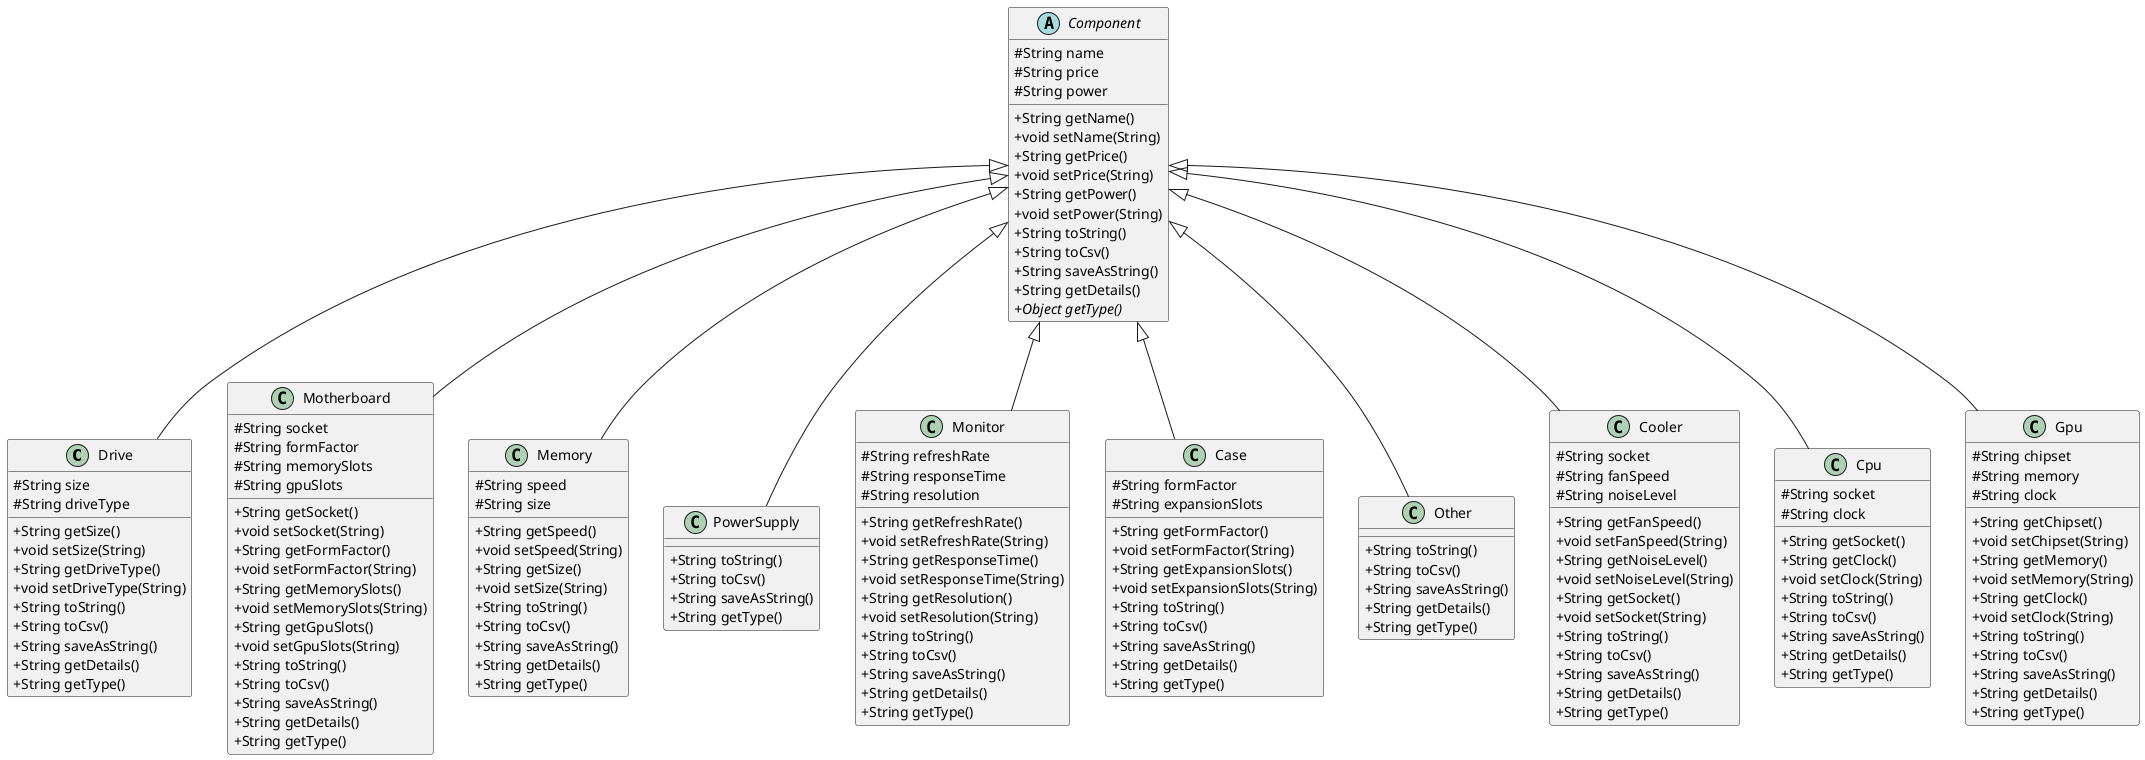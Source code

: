 @startuml
skinparam classAttributeIconSize 0


class Drive {
# String size
# String driveType
+ String getSize()
+ void setSize(String)
+ String getDriveType()
+ void setDriveType(String)
+ String toString()
+ String toCsv()
+ String saveAsString()
+ String getDetails()
+ String getType()
}
class Motherboard {
# String socket
# String formFactor
# String memorySlots
# String gpuSlots
+ String getSocket()
+ void setSocket(String)
+ String getFormFactor()
+ void setFormFactor(String)
+ String getMemorySlots()
+ void setMemorySlots(String)
+ String getGpuSlots()
+ void setGpuSlots(String)
+ String toString()
+ String toCsv()
+ String saveAsString()
+ String getDetails()
+ String getType()
}
class Memory {
# String speed
# String size
+ String getSpeed()
+ void setSpeed(String)
+ String getSize()
+ void setSize(String)
+ String toString()
+ String toCsv()
+ String saveAsString()
+ String getDetails()
+ String getType()
}
class PowerSupply {
+ String toString()
+ String toCsv()
+ String saveAsString()
+ String getType()
}
class Monitor {
# String refreshRate
# String responseTime
# String resolution
+ String getRefreshRate()
+ void setRefreshRate(String)
+ String getResponseTime()
+ void setResponseTime(String)
+ String getResolution()
+ void setResolution(String)
+ String toString()
+ String toCsv()
+ String saveAsString()
+ String getDetails()
+ String getType()
}
class Case {
# String formFactor
# String expansionSlots
+ String getFormFactor()
+ void setFormFactor(String)
+ String getExpansionSlots()
+ void setExpansionSlots(String)
+ String toString()
+ String toCsv()
+ String saveAsString()
+ String getDetails()
+ String getType()
}
class Other {
+ String toString()
+ String toCsv()
+ String saveAsString()
+ String getDetails()
+ String getType()
}
class Cooler {
# String socket
# String fanSpeed
# String noiseLevel
+ String getFanSpeed()
+ void setFanSpeed(String)
+ String getNoiseLevel()
+ void setNoiseLevel(String)
+ String getSocket()
+ void setSocket(String)
+ String toString()
+ String toCsv()
+ String saveAsString()
+ String getDetails()
+ String getType()
}
class Cpu {
# String socket
# String clock
+ String getSocket()
+ String getClock()
+ void setClock(String)
+ String toString()
+ String toCsv()
+ String saveAsString()
+ String getDetails()
+ String getType()
}
class Gpu {
# String chipset
# String memory
# String clock
+ String getChipset()
+ void setChipset(String)
+ String getMemory()
+ void setMemory(String)
+ String getClock()
+ void setClock(String)
+ String toString()
+ String toCsv()
+ String saveAsString()
+ String getDetails()
+ String getType()
}
abstract class Component {
# String name
# String price
# String power
+ String getName()
+ void setName(String)
+ String getPrice()
+ void setPrice(String)
+ String getPower()
+ void setPower(String)
+ String toString()
+ String toCsv()
+ String saveAsString()
+ String getDetails()
+ {abstract}Object getType()
}


Component <|-- Drive
Component <|-- Motherboard
Component <|-- Memory
Component <|-- PowerSupply
Component <|-- Monitor
Component <|-- Case
Component <|-- Other
Component <|-- Cooler
Component <|-- Cpu
Component <|-- Gpu
@enduml